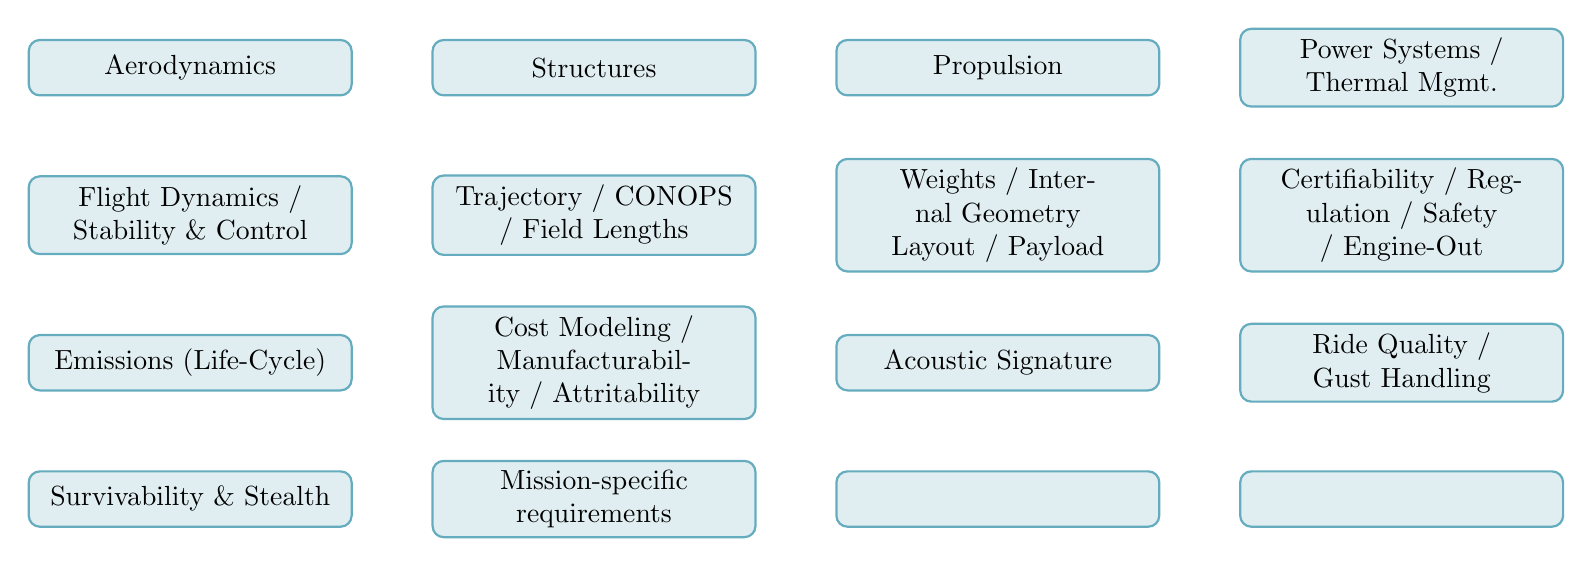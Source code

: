 \begin{tikzpicture}

    \definecolor{c1}{HTML}{64ACBE}

    \tikzstyle{fmt} = [
    thick,
    rectangle, rounded corners, minimum height=2em,
    draw=c1,  fill=c1!20,
    text width=11em, text centered,
    ]

    \node [fmt] (a1) {Aerodynamics};
    \node [fmt,right=of a1] (a2) {Structures};
    \node [fmt,right=of a2] (a3) {Propulsion};

    \node [fmt,right=of a3] (a4) {Power Systems / Thermal Mgmt.};

    \node [fmt,below=of a1] (b1) {Flight Dynamics / Stability \& Control};
    \node [fmt,right=of b1] (b2) {Trajectory / CONOPS / Field Lengths};
    \node [fmt,right=of b2] (b3) {Weights / Internal Geometry Layout / Payload};
    \node [fmt,right=of b3] (b4) {Certifiability / Regulation / Safety / Engine-Out};

    \node [fmt,below=of b1] (c1) {Emissions (Life-Cycle)};

    \node [fmt,right=of c1] (c2) {Cost Modeling / Manufacturability / Attritability};
    \node [fmt,right=of c2] (c3) {Acoustic Signature};
    \node [fmt,right=of c3] (c4) {Ride Quality / Gust Handling};

    \node [fmt,below=of c1] (d1) {Survivability \& Stealth};
    \node [fmt,right=of d1] (d2) {Mission-specific requirements};
    \node [fmt,right=of d2] (d3) {};
    \node [fmt,right=of d3] (d4) {};

\end{tikzpicture}
